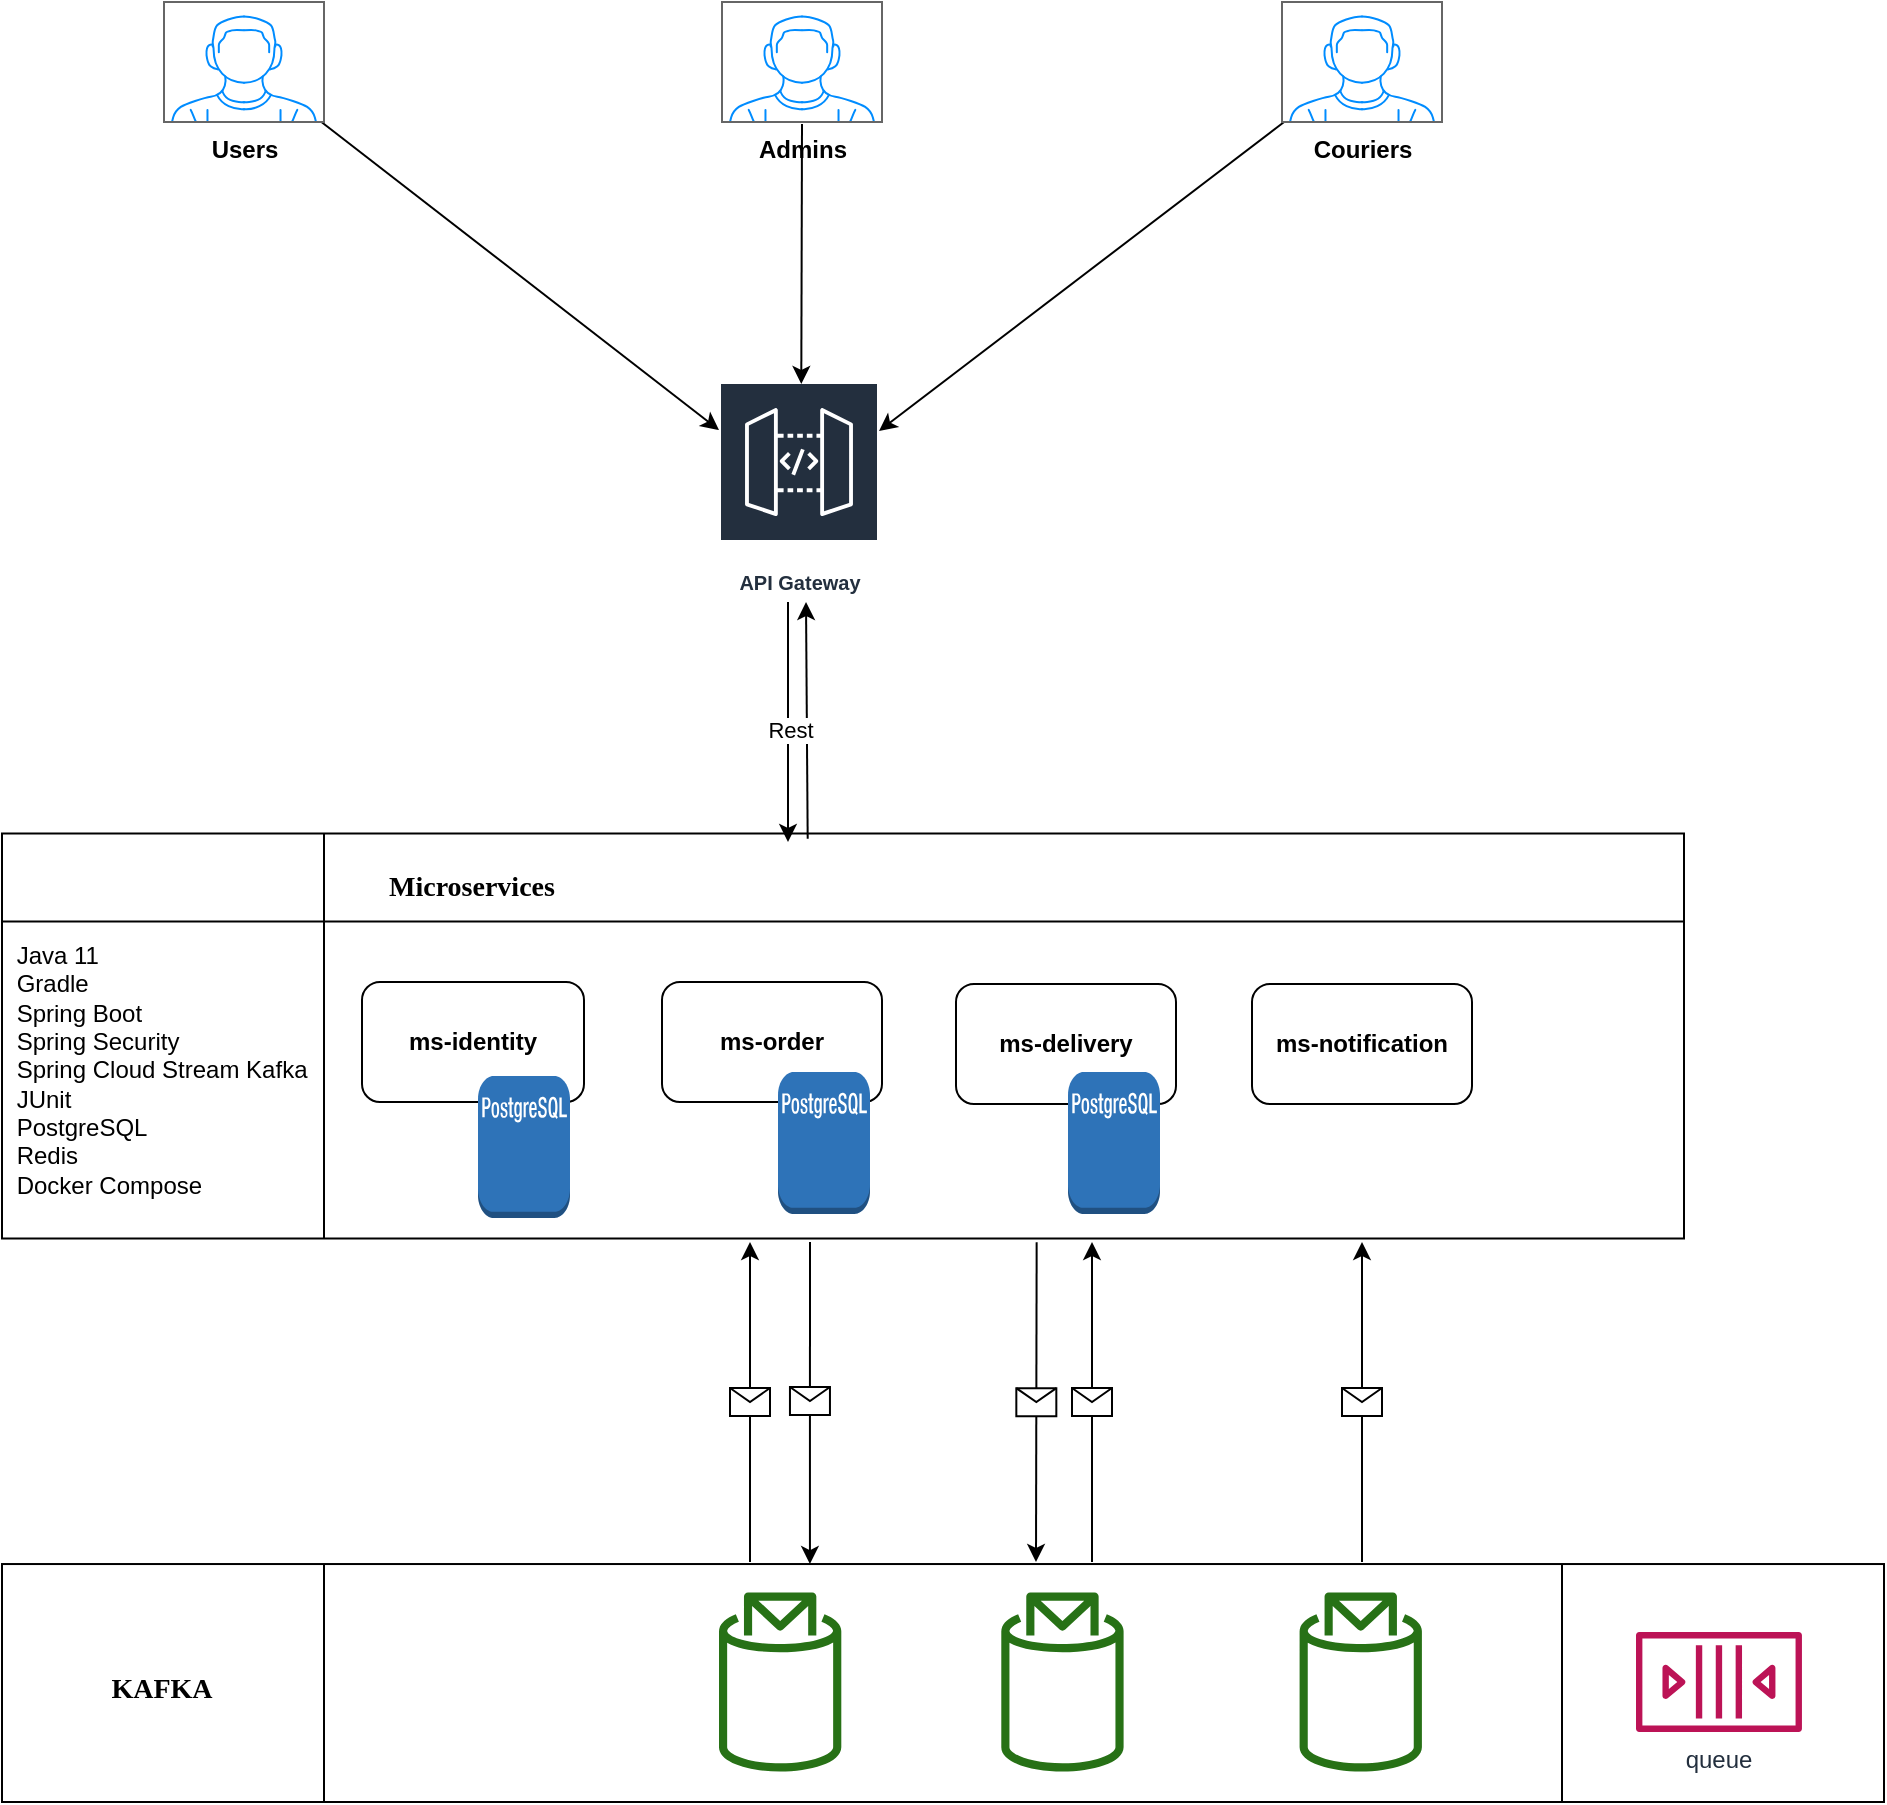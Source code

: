 <mxfile version="14.1.8" type="device"><diagram id="8_aXLGVJDWVd0s6cmfYk" name="Page-1"><mxGraphModel dx="1790" dy="895" grid="1" gridSize="10" guides="1" tooltips="1" connect="1" arrows="1" fold="1" page="1" pageScale="1" pageWidth="1500" pageHeight="1500" math="0" shadow="0"><root><mxCell id="0"/><mxCell id="1" parent="0"/><mxCell id="DUTTFcMIT3k7EuNOEH9r-147" value="" style="endArrow=classic;html=1;" parent="1" source="hbMulrQkJZv-7wtwM_-R-16" target="DUTTFcMIT3k7EuNOEH9r-143" edge="1"><mxGeometry width="50" height="50" relative="1" as="geometry"><mxPoint x="200" y="280" as="sourcePoint"/><mxPoint x="430" y="410" as="targetPoint"/></mxGeometry></mxCell><mxCell id="DUTTFcMIT3k7EuNOEH9r-143" value="API Gateway" style="outlineConnect=0;fontColor=#232F3E;gradientColor=none;strokeColor=#ffffff;fillColor=#232F3E;dashed=0;verticalLabelPosition=middle;verticalAlign=bottom;align=center;html=1;whiteSpace=wrap;fontSize=10;fontStyle=1;spacing=3;shape=mxgraph.aws4.productIcon;prIcon=mxgraph.aws4.api_gateway;" parent="1" vertex="1"><mxGeometry x="437.5" y="410" width="80" height="110" as="geometry"/></mxCell><mxCell id="DUTTFcMIT3k7EuNOEH9r-153" value="" style="endArrow=classic;html=1;exitX=0.013;exitY=1;exitDx=0;exitDy=0;exitPerimeter=0;" parent="1" source="hbMulrQkJZv-7wtwM_-R-18" target="DUTTFcMIT3k7EuNOEH9r-143" edge="1"><mxGeometry width="50" height="50" relative="1" as="geometry"><mxPoint x="716" y="280" as="sourcePoint"/><mxPoint x="830" y="360" as="targetPoint"/></mxGeometry></mxCell><mxCell id="DUTTFcMIT3k7EuNOEH9r-187" value="" style="shape=internalStorage;whiteSpace=wrap;html=1;backgroundOutline=1;dx=161;dy=44;" parent="1" vertex="1"><mxGeometry x="79" y="635.75" width="841" height="202.5" as="geometry"/></mxCell><mxCell id="DUTTFcMIT3k7EuNOEH9r-188" value="&lt;font style=&quot;font-size: 14px&quot; face=&quot;Verdana&quot;&gt;&lt;b&gt;Microservices&lt;/b&gt;&lt;/font&gt;" style="text;html=1;strokeColor=none;fillColor=none;align=center;verticalAlign=middle;whiteSpace=wrap;rounded=0;" parent="1" vertex="1"><mxGeometry x="234" y="653" width="160" height="20" as="geometry"/></mxCell><mxCell id="DUTTFcMIT3k7EuNOEH9r-189" value="&amp;nbsp;Java 11&lt;br&gt;&amp;nbsp;Gradle&lt;br&gt;&amp;nbsp;Spring Boot&lt;br&gt;&amp;nbsp;Spring Security&lt;br&gt;&amp;nbsp;Spring Cloud Stream Kafka&lt;br&gt;&amp;nbsp;JUnit&lt;br&gt;&amp;nbsp;PostgreSQL&lt;br&gt;&amp;nbsp;Redis&lt;br&gt;&amp;nbsp;Docker Compose" style="text;html=1;strokeColor=none;fillColor=none;align=left;verticalAlign=middle;whiteSpace=wrap;rounded=0;" parent="1" vertex="1"><mxGeometry x="81" y="688" width="159" height="132" as="geometry"/></mxCell><mxCell id="DUTTFcMIT3k7EuNOEH9r-205" value="&lt;b&gt;ms-order&lt;/b&gt;" style="rounded=1;whiteSpace=wrap;html=1;" parent="1" vertex="1"><mxGeometry x="409" y="710" width="110" height="60" as="geometry"/></mxCell><mxCell id="DUTTFcMIT3k7EuNOEH9r-206" value="&lt;b&gt;ms-delivery&lt;/b&gt;" style="rounded=1;whiteSpace=wrap;html=1;" parent="1" vertex="1"><mxGeometry x="556" y="711" width="110" height="60" as="geometry"/></mxCell><mxCell id="DUTTFcMIT3k7EuNOEH9r-207" value="&lt;b&gt;ms-notification&lt;/b&gt;" style="rounded=1;whiteSpace=wrap;html=1;" parent="1" vertex="1"><mxGeometry x="704" y="711" width="110" height="60" as="geometry"/></mxCell><mxCell id="DUTTFcMIT3k7EuNOEH9r-213" value="&lt;b&gt;ms-identity&lt;/b&gt;" style="rounded=1;whiteSpace=wrap;html=1;" parent="1" vertex="1"><mxGeometry x="259" y="710" width="111" height="60" as="geometry"/></mxCell><mxCell id="DUTTFcMIT3k7EuNOEH9r-249" value="" style="shape=process;whiteSpace=wrap;html=1;backgroundOutline=1;size=0.171;" parent="1" vertex="1"><mxGeometry x="79" y="1001.02" width="941" height="118.98" as="geometry"/></mxCell><mxCell id="DUTTFcMIT3k7EuNOEH9r-251" value="" style="outlineConnect=0;fontColor=#232F3E;gradientColor=none;fillColor=#277116;strokeColor=none;dashed=0;verticalLabelPosition=bottom;verticalAlign=top;align=center;html=1;fontSize=12;fontStyle=0;aspect=fixed;pointerEvents=1;shape=mxgraph.aws4.topic_2;" parent="1" vertex="1"><mxGeometry x="437.5" y="1015" width="61.15" height="90" as="geometry"/></mxCell><mxCell id="DUTTFcMIT3k7EuNOEH9r-254" value="queue" style="outlineConnect=0;fontColor=#232F3E;gradientColor=none;fillColor=#BC1356;strokeColor=none;dashed=0;verticalLabelPosition=bottom;verticalAlign=top;align=center;html=1;fontSize=12;fontStyle=0;aspect=fixed;pointerEvents=1;shape=mxgraph.aws4.queue;" parent="1" vertex="1"><mxGeometry x="896" y="1035" width="82.97" height="50" as="geometry"/></mxCell><mxCell id="DUTTFcMIT3k7EuNOEH9r-255" value="&lt;h2&gt;&lt;font style=&quot;font-size: 14px&quot; face=&quot;Verdana&quot;&gt;KAFKA&lt;/font&gt;&lt;/h2&gt;" style="text;html=1;strokeColor=none;fillColor=none;align=center;verticalAlign=middle;whiteSpace=wrap;rounded=0;" parent="1" vertex="1"><mxGeometry x="119" y="1047" width="80" height="30" as="geometry"/></mxCell><mxCell id="DUTTFcMIT3k7EuNOEH9r-259" value="" style="endArrow=classic;html=1;" parent="1" edge="1"><mxGeometry relative="1" as="geometry"><mxPoint x="453" y="1000" as="sourcePoint"/><mxPoint x="453" y="840" as="targetPoint"/></mxGeometry></mxCell><mxCell id="DUTTFcMIT3k7EuNOEH9r-260" value="" style="shape=message;html=1;outlineConnect=0;" parent="DUTTFcMIT3k7EuNOEH9r-259" vertex="1"><mxGeometry width="20" height="14" relative="1" as="geometry"><mxPoint x="-10" y="-7" as="offset"/></mxGeometry></mxCell><mxCell id="DUTTFcMIT3k7EuNOEH9r-263" value="" style="endArrow=classic;html=1;exitX=0.608;exitY=1.009;exitDx=0;exitDy=0;exitPerimeter=0;" parent="1" edge="1"><mxGeometry relative="1" as="geometry"><mxPoint x="596.328" y="840.072" as="sourcePoint"/><mxPoint x="596" y="1000" as="targetPoint"/></mxGeometry></mxCell><mxCell id="DUTTFcMIT3k7EuNOEH9r-264" value="" style="shape=message;html=1;outlineConnect=0;" parent="DUTTFcMIT3k7EuNOEH9r-263" vertex="1"><mxGeometry width="20" height="14" relative="1" as="geometry"><mxPoint x="-10" y="-7" as="offset"/></mxGeometry></mxCell><mxCell id="DUTTFcMIT3k7EuNOEH9r-268" value="" style="endArrow=classic;html=1;" parent="1" edge="1"><mxGeometry relative="1" as="geometry"><mxPoint x="472" y="520" as="sourcePoint"/><mxPoint x="472" y="640" as="targetPoint"/><Array as="points"/></mxGeometry></mxCell><mxCell id="DUTTFcMIT3k7EuNOEH9r-271" value="" style="endArrow=classic;html=1;exitX=0.479;exitY=0.013;exitDx=0;exitDy=0;exitPerimeter=0;" parent="1" edge="1" source="DUTTFcMIT3k7EuNOEH9r-187"><mxGeometry relative="1" as="geometry"><mxPoint x="481" y="630" as="sourcePoint"/><mxPoint x="481" y="520" as="targetPoint"/><Array as="points"/></mxGeometry></mxCell><mxCell id="DUTTFcMIT3k7EuNOEH9r-272" value="Rest" style="edgeLabel;resizable=0;html=1;align=center;verticalAlign=middle;" parent="DUTTFcMIT3k7EuNOEH9r-271" connectable="0" vertex="1"><mxGeometry relative="1" as="geometry"><mxPoint x="-9" y="4.18" as="offset"/></mxGeometry></mxCell><mxCell id="hbMulrQkJZv-7wtwM_-R-2" value="" style="outlineConnect=0;dashed=0;verticalLabelPosition=bottom;verticalAlign=top;align=center;html=1;shape=mxgraph.aws3.postgre_sql_instance;fillColor=#2E73B8;gradientColor=none;" vertex="1" parent="1"><mxGeometry x="612" y="755" width="46" height="71" as="geometry"/></mxCell><mxCell id="hbMulrQkJZv-7wtwM_-R-4" value="" style="outlineConnect=0;dashed=0;verticalLabelPosition=bottom;verticalAlign=top;align=center;html=1;shape=mxgraph.aws3.postgre_sql_instance;fillColor=#2E73B8;gradientColor=none;" vertex="1" parent="1"><mxGeometry x="467" y="755" width="46" height="71" as="geometry"/></mxCell><mxCell id="hbMulrQkJZv-7wtwM_-R-5" value="" style="outlineConnect=0;dashed=0;verticalLabelPosition=bottom;verticalAlign=top;align=center;html=1;shape=mxgraph.aws3.postgre_sql_instance;fillColor=#2E73B8;gradientColor=none;" vertex="1" parent="1"><mxGeometry x="317" y="757" width="46" height="71" as="geometry"/></mxCell><mxCell id="hbMulrQkJZv-7wtwM_-R-9" value="" style="endArrow=classic;html=1;" edge="1" parent="1"><mxGeometry relative="1" as="geometry"><mxPoint x="624" y="1000" as="sourcePoint"/><mxPoint x="624" y="840" as="targetPoint"/></mxGeometry></mxCell><mxCell id="hbMulrQkJZv-7wtwM_-R-10" value="" style="shape=message;html=1;outlineConnect=0;" vertex="1" parent="hbMulrQkJZv-7wtwM_-R-9"><mxGeometry width="20" height="14" relative="1" as="geometry"><mxPoint x="-10" y="-7" as="offset"/></mxGeometry></mxCell><mxCell id="hbMulrQkJZv-7wtwM_-R-11" value="" style="endArrow=classic;html=1;" edge="1" parent="1"><mxGeometry relative="1" as="geometry"><mxPoint x="759" y="1000" as="sourcePoint"/><mxPoint x="759" y="840" as="targetPoint"/><Array as="points"><mxPoint x="759" y="903"/></Array></mxGeometry></mxCell><mxCell id="hbMulrQkJZv-7wtwM_-R-12" value="" style="shape=message;html=1;outlineConnect=0;" vertex="1" parent="hbMulrQkJZv-7wtwM_-R-11"><mxGeometry width="20" height="14" relative="1" as="geometry"><mxPoint x="-10" y="-7" as="offset"/></mxGeometry></mxCell><mxCell id="hbMulrQkJZv-7wtwM_-R-13" value="" style="endArrow=classic;html=1;entryX=0.416;entryY=0.03;entryDx=0;entryDy=0;entryPerimeter=0;" edge="1" parent="1"><mxGeometry relative="1" as="geometry"><mxPoint x="483" y="840" as="sourcePoint"/><mxPoint x="482.956" y="1001.02" as="targetPoint"/></mxGeometry></mxCell><mxCell id="hbMulrQkJZv-7wtwM_-R-14" value="" style="shape=message;html=1;outlineConnect=0;" vertex="1" parent="hbMulrQkJZv-7wtwM_-R-13"><mxGeometry width="20" height="14" relative="1" as="geometry"><mxPoint x="-10" y="-8" as="offset"/></mxGeometry></mxCell><mxCell id="hbMulrQkJZv-7wtwM_-R-16" value="&lt;b&gt;Users&lt;/b&gt;" style="verticalLabelPosition=bottom;shadow=0;dashed=0;align=center;html=1;verticalAlign=top;strokeWidth=1;shape=mxgraph.mockup.containers.userMale;strokeColor=#666666;strokeColor2=#008cff;" vertex="1" parent="1"><mxGeometry x="160" y="220" width="80" height="60" as="geometry"/></mxCell><mxCell id="hbMulrQkJZv-7wtwM_-R-17" value="&lt;b&gt;Admins&lt;/b&gt;" style="verticalLabelPosition=bottom;shadow=0;dashed=0;align=center;html=1;verticalAlign=top;strokeWidth=1;shape=mxgraph.mockup.containers.userMale;strokeColor=#666666;strokeColor2=#008cff;" vertex="1" parent="1"><mxGeometry x="439" y="220" width="80" height="60" as="geometry"/></mxCell><mxCell id="hbMulrQkJZv-7wtwM_-R-18" value="&lt;b&gt;Couriers&lt;/b&gt;" style="verticalLabelPosition=bottom;shadow=0;dashed=0;align=center;html=1;verticalAlign=top;strokeWidth=1;shape=mxgraph.mockup.containers.userMale;strokeColor=#666666;strokeColor2=#008cff;" vertex="1" parent="1"><mxGeometry x="719" y="220" width="80" height="60" as="geometry"/></mxCell><mxCell id="hbMulrQkJZv-7wtwM_-R-19" value="" style="endArrow=classic;html=1;" edge="1" parent="1"><mxGeometry width="50" height="50" relative="1" as="geometry"><mxPoint x="479" y="281" as="sourcePoint"/><mxPoint x="478.649" y="411" as="targetPoint"/><Array as="points"/></mxGeometry></mxCell><mxCell id="hbMulrQkJZv-7wtwM_-R-25" value="" style="outlineConnect=0;fontColor=#232F3E;gradientColor=none;fillColor=#277116;strokeColor=none;dashed=0;verticalLabelPosition=bottom;verticalAlign=top;align=center;html=1;fontSize=12;fontStyle=0;aspect=fixed;pointerEvents=1;shape=mxgraph.aws4.topic_2;" vertex="1" parent="1"><mxGeometry x="578.65" y="1015" width="61.15" height="90" as="geometry"/></mxCell><mxCell id="hbMulrQkJZv-7wtwM_-R-27" value="" style="outlineConnect=0;fontColor=#232F3E;gradientColor=none;fillColor=#277116;strokeColor=none;dashed=0;verticalLabelPosition=bottom;verticalAlign=top;align=center;html=1;fontSize=12;fontStyle=0;aspect=fixed;pointerEvents=1;shape=mxgraph.aws4.topic_2;" vertex="1" parent="1"><mxGeometry x="727.8" y="1015" width="61.15" height="90" as="geometry"/></mxCell></root></mxGraphModel></diagram></mxfile>